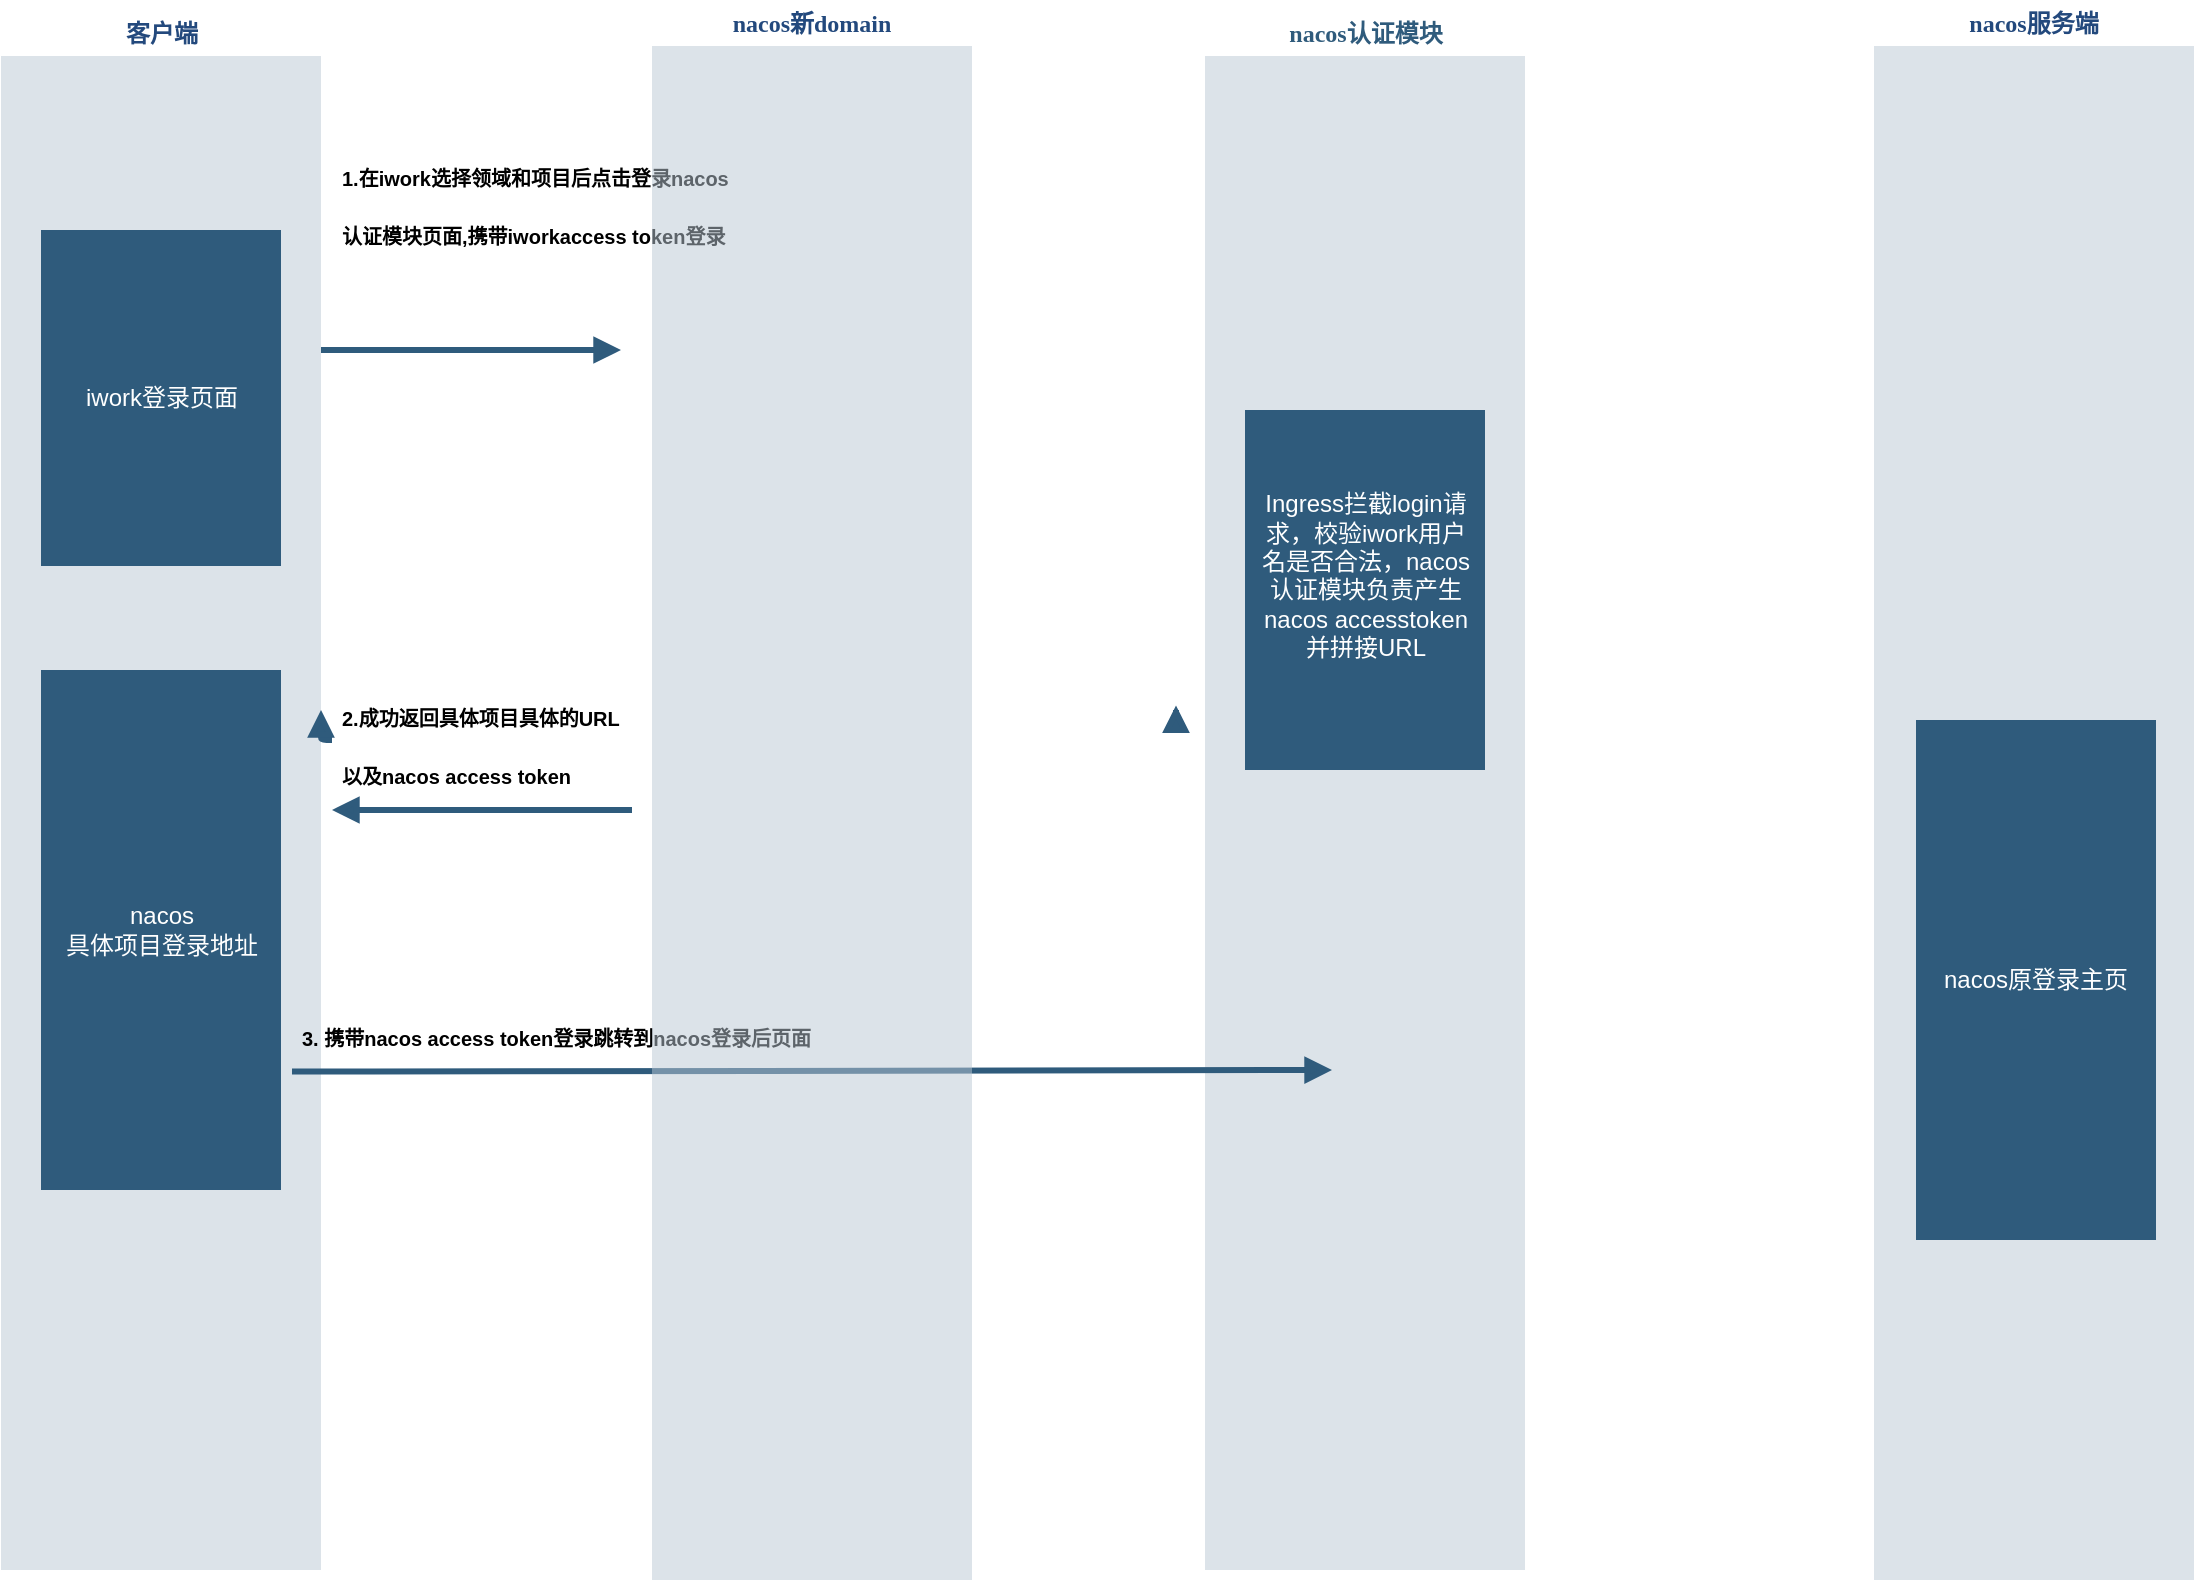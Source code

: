 <mxfile version="21.7.5" type="github">
  <diagram id="07fea595-8f29-1299-0266-81d95cde20df" name="Page-1">
    <mxGraphModel dx="2314" dy="1124" grid="1" gridSize="10" guides="1" tooltips="1" connect="1" arrows="1" fold="1" page="1" pageScale="1" pageWidth="1169" pageHeight="827" background="#ffffff" math="0" shadow="0">
      <root>
        <mxCell id="0" />
        <mxCell id="1" parent="0" />
        <mxCell id="170" value="&lt;font color=&quot;#23497d&quot;&gt;客户端&lt;/font&gt;" style="swimlane;whiteSpace=wrap;fillColor=none;swimlaneFillColor=#BAC8D3;fontColor=#2F5B7C;fontFamily=Tahoma;html=1;strokeColor=none;opacity=50;" parent="1" vertex="1">
          <mxGeometry x="24.5" y="30" width="160" height="780" as="geometry">
            <mxRectangle x="20" y="20" width="80" height="23" as="alternateBounds" />
          </mxGeometry>
        </mxCell>
        <mxCell id="171" value="nacos&lt;br&gt;具体项目登录地址" style="whiteSpace=wrap;shadow=0;fontColor=#FFFFFF;fontFamily=Helvetica;fontStyle=0;html=1;fontSize=12;plain-purple;strokeColor=none;fillColor=#2f5b7c;gradientColor=none;spacing=6;verticalAlign=middle;" parent="170" vertex="1">
          <mxGeometry x="20" y="330" width="120" height="260" as="geometry" />
        </mxCell>
        <mxCell id="1JRrqhWG5aDaqvuYAceW-204" value="iwork登录页面" style="whiteSpace=wrap;shadow=0;fontColor=#FFFFFF;fontFamily=Helvetica;fontStyle=0;html=1;fontSize=12;plain-purple;strokeColor=none;fillColor=#2f5b7c;gradientColor=none;spacing=6;verticalAlign=middle;" parent="170" vertex="1">
          <mxGeometry x="20" y="110" width="120" height="168" as="geometry" />
        </mxCell>
        <mxCell id="187" value="nacos认证模块" style="swimlane;whiteSpace=wrap;fillColor=none;swimlaneFillColor=#BAC8D3;fontColor=#2F5B7C;fontFamily=Tahoma;html=1;strokeColor=none;opacity=50;" parent="1" vertex="1">
          <mxGeometry x="626.5" y="30" width="160" height="780" as="geometry">
            <mxRectangle x="20" y="20" width="80" height="23" as="alternateBounds" />
          </mxGeometry>
        </mxCell>
        <mxCell id="tvP8M2Ja1qccQZ0zuq23-207" value="Ingress拦截login请求，校验iwork用户名是否合法，nacos认证模块负责产生nacos accesstoken并拼接URL&lt;br&gt;&amp;nbsp;" style="whiteSpace=wrap;shadow=0;fontColor=#FFFFFF;fontFamily=Helvetica;fontStyle=0;html=1;fontSize=12;plain-purple;strokeColor=none;fillColor=#2f5b7c;gradientColor=none;spacing=6;verticalAlign=middle;" parent="187" vertex="1">
          <mxGeometry x="20" y="200" width="120" height="180" as="geometry" />
        </mxCell>
        <mxCell id="JCUp2-WsoM5vCHeJatl--235" value="&lt;font color=&quot;#23497d&quot;&gt;nacos服务端&lt;/font&gt;" style="swimlane;whiteSpace=wrap;fillColor=none;swimlaneFillColor=#BAC8D3;fontColor=#2F5B7C;fontFamily=Tahoma;html=1;strokeColor=none;opacity=50;" parent="1" vertex="1">
          <mxGeometry x="961" y="25" width="160" height="790" as="geometry">
            <mxRectangle x="20" y="20" width="80" height="23" as="alternateBounds" />
          </mxGeometry>
        </mxCell>
        <mxCell id="JCUp2-WsoM5vCHeJatl--251" value="nacos原登录主页&lt;br&gt;" style="whiteSpace=wrap;shadow=0;fontColor=#FFFFFF;fontFamily=Helvetica;fontStyle=0;html=1;fontSize=12;plain-purple;strokeColor=none;fillColor=#2f5b7c;gradientColor=none;spacing=6;verticalAlign=middle;" parent="JCUp2-WsoM5vCHeJatl--235" vertex="1">
          <mxGeometry x="21" y="360" width="120" height="260" as="geometry" />
        </mxCell>
        <mxCell id="JCUp2-WsoM5vCHeJatl--245" value="&lt;h1&gt;&lt;font size=&quot;1&quot;&gt;3. 携带nacos access token登录跳转到nacos登录后页面&lt;/font&gt;&lt;/h1&gt;" style="text;html=1;strokeColor=none;fillColor=none;spacing=5;spacingTop=-20;whiteSpace=wrap;overflow=hidden;rounded=0;" parent="1" vertex="1">
          <mxGeometry x="170" y="520" width="370" height="100" as="geometry" />
        </mxCell>
        <mxCell id="tvP8M2Ja1qccQZ0zuq23-223" value="" style="edgeStyle=segmentEdgeStyle;strokeColor=#2F5B7C;strokeWidth=3;html=1;endArrow=block;endFill=1;" parent="1" edge="1">
          <mxGeometry x="140" y="148.5" width="100" height="100" as="geometry">
            <mxPoint x="170" y="560.77" as="sourcePoint" />
            <mxPoint x="690" y="560" as="targetPoint" />
            <Array as="points">
              <mxPoint x="200.5" y="561" />
            </Array>
          </mxGeometry>
        </mxCell>
        <mxCell id="tvP8M2Ja1qccQZ0zuq23-228" value="" style="edgeStyle=segmentEdgeStyle;strokeColor=#2F5B7C;strokeWidth=3;html=1;endArrow=block;endFill=1;" parent="1" edge="1">
          <mxGeometry x="140" y="148.5" width="100" height="100" as="geometry">
            <mxPoint x="184.5" y="200" as="sourcePoint" />
            <mxPoint x="334.5" y="200" as="targetPoint" />
            <Array as="points">
              <mxPoint x="184.5" y="200" />
            </Array>
          </mxGeometry>
        </mxCell>
        <mxCell id="tvP8M2Ja1qccQZ0zuq23-231" value="" style="edgeStyle=segmentEdgeStyle;strokeColor=#2F5B7C;strokeWidth=3;html=1;endArrow=block;endFill=1;" parent="1" source="JCUp2-WsoM5vCHeJatl--244" edge="1">
          <mxGeometry x="164.5" y="178.5" width="100" height="100" as="geometry">
            <mxPoint x="330" y="380" as="sourcePoint" />
            <mxPoint x="184.5" y="380" as="targetPoint" />
            <Array as="points" />
          </mxGeometry>
        </mxCell>
        <mxCell id="tvP8M2Ja1qccQZ0zuq23-232" value="" style="edgeStyle=segmentEdgeStyle;strokeColor=#2F5B7C;strokeWidth=3;html=1;endArrow=block;endFill=1;" parent="1" edge="1">
          <mxGeometry x="164.5" y="178.5" width="100" height="100" as="geometry">
            <mxPoint x="612" y="380" as="sourcePoint" />
            <mxPoint x="612" y="377.692" as="targetPoint" />
            <Array as="points" />
          </mxGeometry>
        </mxCell>
        <mxCell id="JCUp2-WsoM5vCHeJatl--244" value="&lt;h1&gt;&lt;font size=&quot;1&quot;&gt;2.成功返回具体项目具体的URL以及nacos access token&lt;/font&gt;&lt;/h1&gt;" style="text;html=1;strokeColor=none;fillColor=none;spacing=5;spacingTop=-20;whiteSpace=wrap;overflow=hidden;rounded=0;" parent="1" vertex="1">
          <mxGeometry x="190" y="360" width="150" height="70" as="geometry" />
        </mxCell>
        <mxCell id="tvP8M2Ja1qccQZ0zuq23-233" value="" style="edgeStyle=segmentEdgeStyle;strokeColor=#2F5B7C;strokeWidth=3;html=1;endArrow=block;endFill=1;exitX=1;exitY=0;exitDx=0;exitDy=0;" parent="1" edge="1">
          <mxGeometry x="164.5" y="178.5" width="100" height="100" as="geometry">
            <mxPoint x="340" y="430" as="sourcePoint" />
            <mxPoint x="190" y="430" as="targetPoint" />
            <Array as="points" />
          </mxGeometry>
        </mxCell>
        <mxCell id="tvP8M2Ja1qccQZ0zuq23-234" value="&lt;h1&gt;&lt;font size=&quot;1&quot;&gt;1.在iwork选择领域和项目后点击登录nacos认证模块页面,携带iworkaccess token登录&lt;/font&gt;&lt;/h1&gt;" style="text;html=1;strokeColor=none;fillColor=none;spacing=5;spacingTop=-20;whiteSpace=wrap;overflow=hidden;rounded=0;" parent="1" vertex="1">
          <mxGeometry x="190" y="90" width="210" height="90" as="geometry" />
        </mxCell>
        <mxCell id="N4ENyTM8HTZ6yHgCCVO9-187" value="&lt;font color=&quot;#23497d&quot;&gt;nacos新domain&lt;/font&gt;" style="swimlane;whiteSpace=wrap;fillColor=none;swimlaneFillColor=#BAC8D3;fontColor=#2F5B7C;fontFamily=Tahoma;html=1;strokeColor=none;opacity=50;movable=1;resizable=1;rotatable=1;deletable=1;editable=1;locked=0;connectable=1;" vertex="1" parent="1">
          <mxGeometry x="350" y="25" width="160" height="790" as="geometry">
            <mxRectangle x="20" y="20" width="80" height="23" as="alternateBounds" />
          </mxGeometry>
        </mxCell>
        <mxCell id="N4ENyTM8HTZ6yHgCCVO9-188" value="" style="whiteSpace=wrap;shadow=0;fontColor=#FFFFFF;fontFamily=Helvetica;fontStyle=0;html=1;fontSize=12;plain-purple;strokeColor=none;fillColor=#2f5b7c;gradientColor=none;spacing=6;verticalAlign=middle;movable=1;resizable=1;rotatable=1;deletable=1;editable=1;locked=0;connectable=1;" vertex="1" parent="N4ENyTM8HTZ6yHgCCVO9-187">
          <mxGeometry x="20" y="620" width="1" as="geometry" />
        </mxCell>
      </root>
    </mxGraphModel>
  </diagram>
</mxfile>
